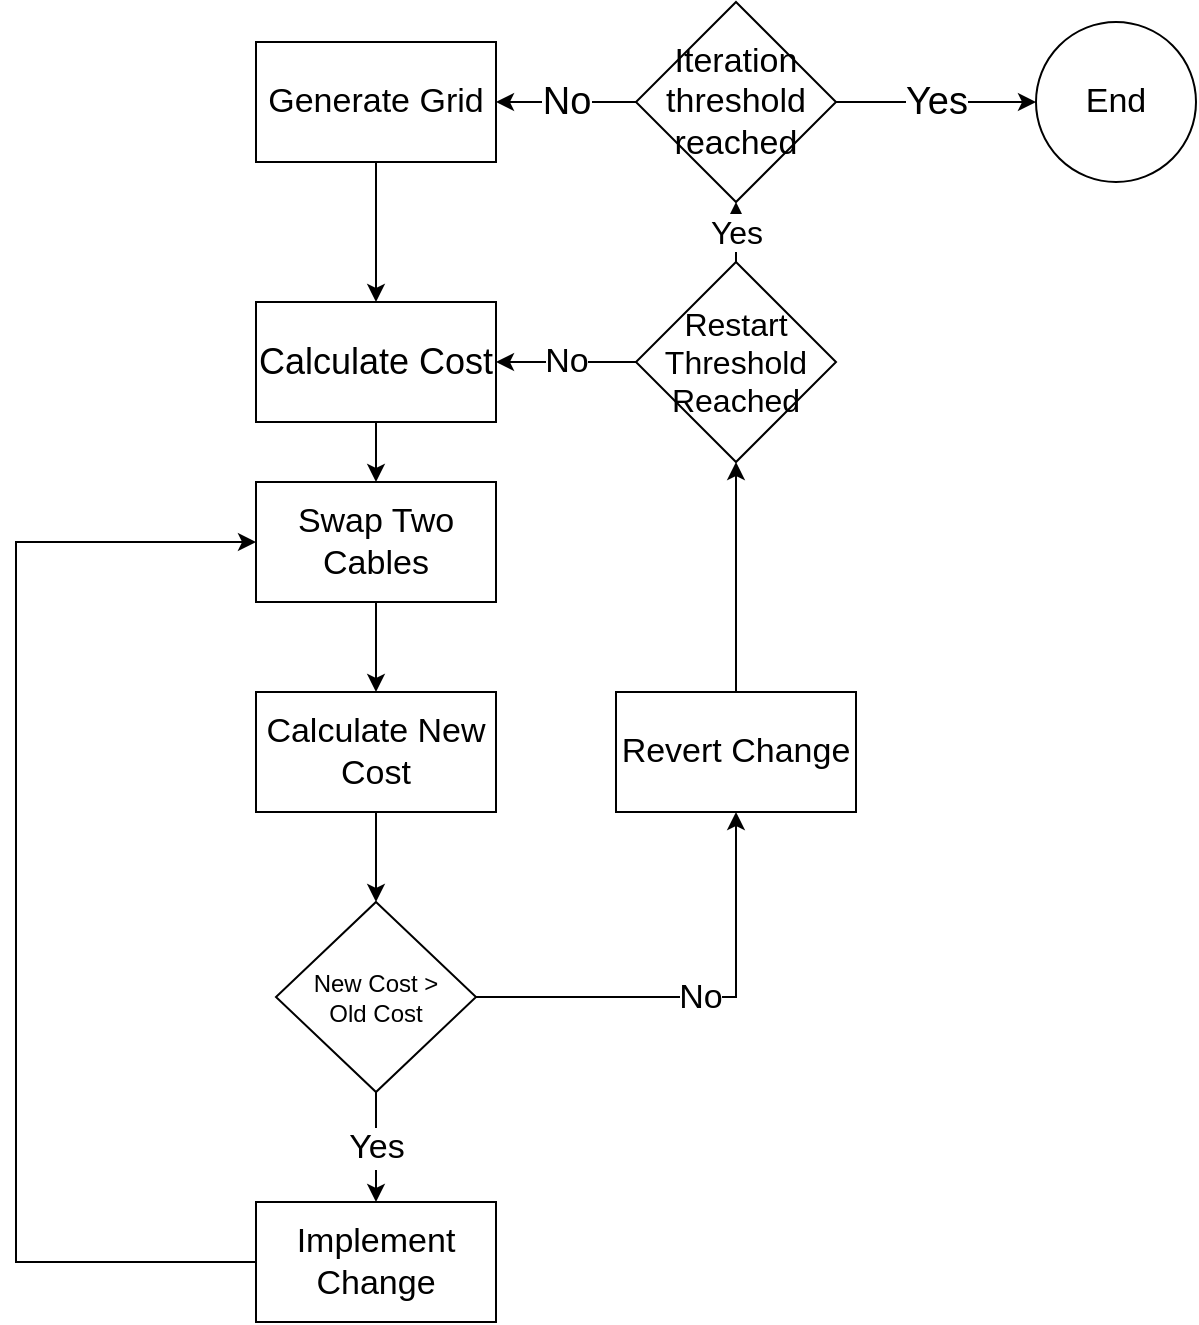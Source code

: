 <mxfile version="20.0.1" type="github">
  <diagram id="DKoPLOpeEgo6w3Oq9PIt" name="Page-1">
    <mxGraphModel dx="926" dy="1249" grid="1" gridSize="15" guides="1" tooltips="1" connect="1" arrows="1" fold="1" page="1" pageScale="1" pageWidth="2000" pageHeight="2000" math="0" shadow="0">
      <root>
        <mxCell id="0" />
        <mxCell id="1" parent="0" />
        <mxCell id="qQkbFg-xFr4PaiN7kckC-26" style="edgeStyle=orthogonalEdgeStyle;rounded=0;orthogonalLoop=1;jettySize=auto;html=1;fontSize=16;" parent="1" source="qQkbFg-xFr4PaiN7kckC-1" target="qQkbFg-xFr4PaiN7kckC-4" edge="1">
          <mxGeometry relative="1" as="geometry" />
        </mxCell>
        <mxCell id="qQkbFg-xFr4PaiN7kckC-1" value="&lt;font style=&quot;font-size: 17px;&quot;&gt;Generate Grid&lt;/font&gt;" style="rounded=0;whiteSpace=wrap;html=1;" parent="1" vertex="1">
          <mxGeometry x="570" y="260" width="120" height="60" as="geometry" />
        </mxCell>
        <mxCell id="qQkbFg-xFr4PaiN7kckC-33" style="edgeStyle=orthogonalEdgeStyle;rounded=0;orthogonalLoop=1;jettySize=auto;html=1;fontSize=13;" parent="1" source="qQkbFg-xFr4PaiN7kckC-2" target="qQkbFg-xFr4PaiN7kckC-5" edge="1">
          <mxGeometry relative="1" as="geometry" />
        </mxCell>
        <mxCell id="qQkbFg-xFr4PaiN7kckC-2" value="&lt;font style=&quot;font-size: 17px;&quot;&gt;Swap Two Cables&lt;/font&gt;" style="rounded=0;whiteSpace=wrap;html=1;" parent="1" vertex="1">
          <mxGeometry x="570" y="480" width="120" height="60" as="geometry" />
        </mxCell>
        <mxCell id="qQkbFg-xFr4PaiN7kckC-31" style="edgeStyle=orthogonalEdgeStyle;rounded=0;orthogonalLoop=1;jettySize=auto;html=1;fontSize=16;" parent="1" source="qQkbFg-xFr4PaiN7kckC-4" target="qQkbFg-xFr4PaiN7kckC-2" edge="1">
          <mxGeometry relative="1" as="geometry" />
        </mxCell>
        <mxCell id="qQkbFg-xFr4PaiN7kckC-4" value="&lt;font style=&quot;font-size: 18px;&quot;&gt;Calculate Cost&lt;/font&gt;" style="rounded=0;whiteSpace=wrap;html=1;" parent="1" vertex="1">
          <mxGeometry x="570" y="390" width="120" height="60" as="geometry" />
        </mxCell>
        <mxCell id="qQkbFg-xFr4PaiN7kckC-34" style="edgeStyle=orthogonalEdgeStyle;rounded=0;orthogonalLoop=1;jettySize=auto;html=1;fontSize=13;" parent="1" source="qQkbFg-xFr4PaiN7kckC-5" target="qQkbFg-xFr4PaiN7kckC-6" edge="1">
          <mxGeometry relative="1" as="geometry" />
        </mxCell>
        <mxCell id="qQkbFg-xFr4PaiN7kckC-5" value="&lt;font style=&quot;font-size: 17px;&quot;&gt;Calculate New Cost&lt;/font&gt;" style="rounded=0;whiteSpace=wrap;html=1;" parent="1" vertex="1">
          <mxGeometry x="570" y="585" width="120" height="60" as="geometry" />
        </mxCell>
        <mxCell id="qQkbFg-xFr4PaiN7kckC-9" value="&lt;font style=&quot;font-size: 17px;&quot;&gt;Yes&lt;/font&gt;" style="edgeStyle=orthogonalEdgeStyle;rounded=0;orthogonalLoop=1;jettySize=auto;html=1;entryX=0.5;entryY=0;entryDx=0;entryDy=0;" parent="1" source="qQkbFg-xFr4PaiN7kckC-6" target="qQkbFg-xFr4PaiN7kckC-8" edge="1">
          <mxGeometry relative="1" as="geometry" />
        </mxCell>
        <mxCell id="qQkbFg-xFr4PaiN7kckC-15" value="No" style="edgeStyle=orthogonalEdgeStyle;rounded=0;orthogonalLoop=1;jettySize=auto;html=1;exitX=1;exitY=0.5;exitDx=0;exitDy=0;entryX=0.5;entryY=1;entryDx=0;entryDy=0;fontSize=17;" parent="1" source="qQkbFg-xFr4PaiN7kckC-6" target="qQkbFg-xFr4PaiN7kckC-12" edge="1">
          <mxGeometry relative="1" as="geometry" />
        </mxCell>
        <mxCell id="qQkbFg-xFr4PaiN7kckC-6" value="&lt;div&gt;New Cost &amp;gt;&lt;/div&gt;&lt;div&gt;Old Cost&lt;br&gt;&lt;/div&gt;" style="rhombus;whiteSpace=wrap;html=1;" parent="1" vertex="1">
          <mxGeometry x="580" y="690" width="100" height="95" as="geometry" />
        </mxCell>
        <mxCell id="qQkbFg-xFr4PaiN7kckC-30" style="edgeStyle=orthogonalEdgeStyle;rounded=0;orthogonalLoop=1;jettySize=auto;html=1;entryX=0;entryY=0.5;entryDx=0;entryDy=0;fontSize=16;" parent="1" source="qQkbFg-xFr4PaiN7kckC-8" target="qQkbFg-xFr4PaiN7kckC-2" edge="1">
          <mxGeometry relative="1" as="geometry">
            <Array as="points">
              <mxPoint x="450" y="870" />
              <mxPoint x="450" y="510" />
            </Array>
          </mxGeometry>
        </mxCell>
        <mxCell id="qQkbFg-xFr4PaiN7kckC-8" value="&lt;font style=&quot;font-size: 17px;&quot;&gt;Implement Change&lt;/font&gt;" style="rounded=0;whiteSpace=wrap;html=1;" parent="1" vertex="1">
          <mxGeometry x="570" y="840" width="120" height="60" as="geometry" />
        </mxCell>
        <mxCell id="qQkbFg-xFr4PaiN7kckC-18" style="edgeStyle=orthogonalEdgeStyle;rounded=0;orthogonalLoop=1;jettySize=auto;html=1;fontSize=17;" parent="1" source="qQkbFg-xFr4PaiN7kckC-12" target="qQkbFg-xFr4PaiN7kckC-16" edge="1">
          <mxGeometry relative="1" as="geometry" />
        </mxCell>
        <mxCell id="qQkbFg-xFr4PaiN7kckC-12" value="&lt;font style=&quot;font-size: 17px;&quot;&gt;Revert Change&lt;br&gt;&lt;/font&gt;" style="rounded=0;whiteSpace=wrap;html=1;" parent="1" vertex="1">
          <mxGeometry x="750" y="585" width="120" height="60" as="geometry" />
        </mxCell>
        <mxCell id="qQkbFg-xFr4PaiN7kckC-17" value="No" style="edgeStyle=orthogonalEdgeStyle;rounded=0;orthogonalLoop=1;jettySize=auto;html=1;entryX=1;entryY=0.5;entryDx=0;entryDy=0;fontSize=17;" parent="1" source="qQkbFg-xFr4PaiN7kckC-16" target="qQkbFg-xFr4PaiN7kckC-4" edge="1">
          <mxGeometry relative="1" as="geometry" />
        </mxCell>
        <mxCell id="qQkbFg-xFr4PaiN7kckC-25" value="Yes" style="edgeStyle=orthogonalEdgeStyle;rounded=0;orthogonalLoop=1;jettySize=auto;html=1;fontSize=16;" parent="1" source="qQkbFg-xFr4PaiN7kckC-16" target="qQkbFg-xFr4PaiN7kckC-21" edge="1">
          <mxGeometry relative="1" as="geometry" />
        </mxCell>
        <mxCell id="qQkbFg-xFr4PaiN7kckC-16" value="&lt;div style=&quot;font-size: 16px;&quot;&gt;&lt;font style=&quot;font-size: 16px;&quot;&gt;Restart&lt;/font&gt;&lt;/div&gt;&lt;div style=&quot;font-size: 16px;&quot;&gt;&lt;font style=&quot;font-size: 16px;&quot;&gt;Threshold&lt;/font&gt;&lt;/div&gt;&lt;div style=&quot;font-size: 16px;&quot;&gt;&lt;font style=&quot;font-size: 16px;&quot;&gt;Reached&lt;br&gt;&lt;/font&gt;&lt;/div&gt;" style="rhombus;whiteSpace=wrap;html=1;fontSize=17;" parent="1" vertex="1">
          <mxGeometry x="760" y="370" width="100" height="100" as="geometry" />
        </mxCell>
        <mxCell id="qQkbFg-xFr4PaiN7kckC-19" value="End" style="ellipse;whiteSpace=wrap;html=1;aspect=fixed;fontSize=17;" parent="1" vertex="1">
          <mxGeometry x="960" y="250" width="80" height="80" as="geometry" />
        </mxCell>
        <mxCell id="qQkbFg-xFr4PaiN7kckC-23" value="Yes" style="edgeStyle=orthogonalEdgeStyle;rounded=0;orthogonalLoop=1;jettySize=auto;html=1;entryX=0;entryY=0.5;entryDx=0;entryDy=0;fontSize=19;" parent="1" source="qQkbFg-xFr4PaiN7kckC-21" target="qQkbFg-xFr4PaiN7kckC-19" edge="1">
          <mxGeometry relative="1" as="geometry" />
        </mxCell>
        <mxCell id="qQkbFg-xFr4PaiN7kckC-24" value="No" style="edgeStyle=orthogonalEdgeStyle;rounded=0;orthogonalLoop=1;jettySize=auto;html=1;fontSize=19;" parent="1" source="qQkbFg-xFr4PaiN7kckC-21" target="qQkbFg-xFr4PaiN7kckC-1" edge="1">
          <mxGeometry relative="1" as="geometry" />
        </mxCell>
        <mxCell id="qQkbFg-xFr4PaiN7kckC-21" value="Iteration threshold reached" style="rhombus;whiteSpace=wrap;html=1;fontSize=17;" parent="1" vertex="1">
          <mxGeometry x="760" y="240" width="100" height="100" as="geometry" />
        </mxCell>
      </root>
    </mxGraphModel>
  </diagram>
</mxfile>
